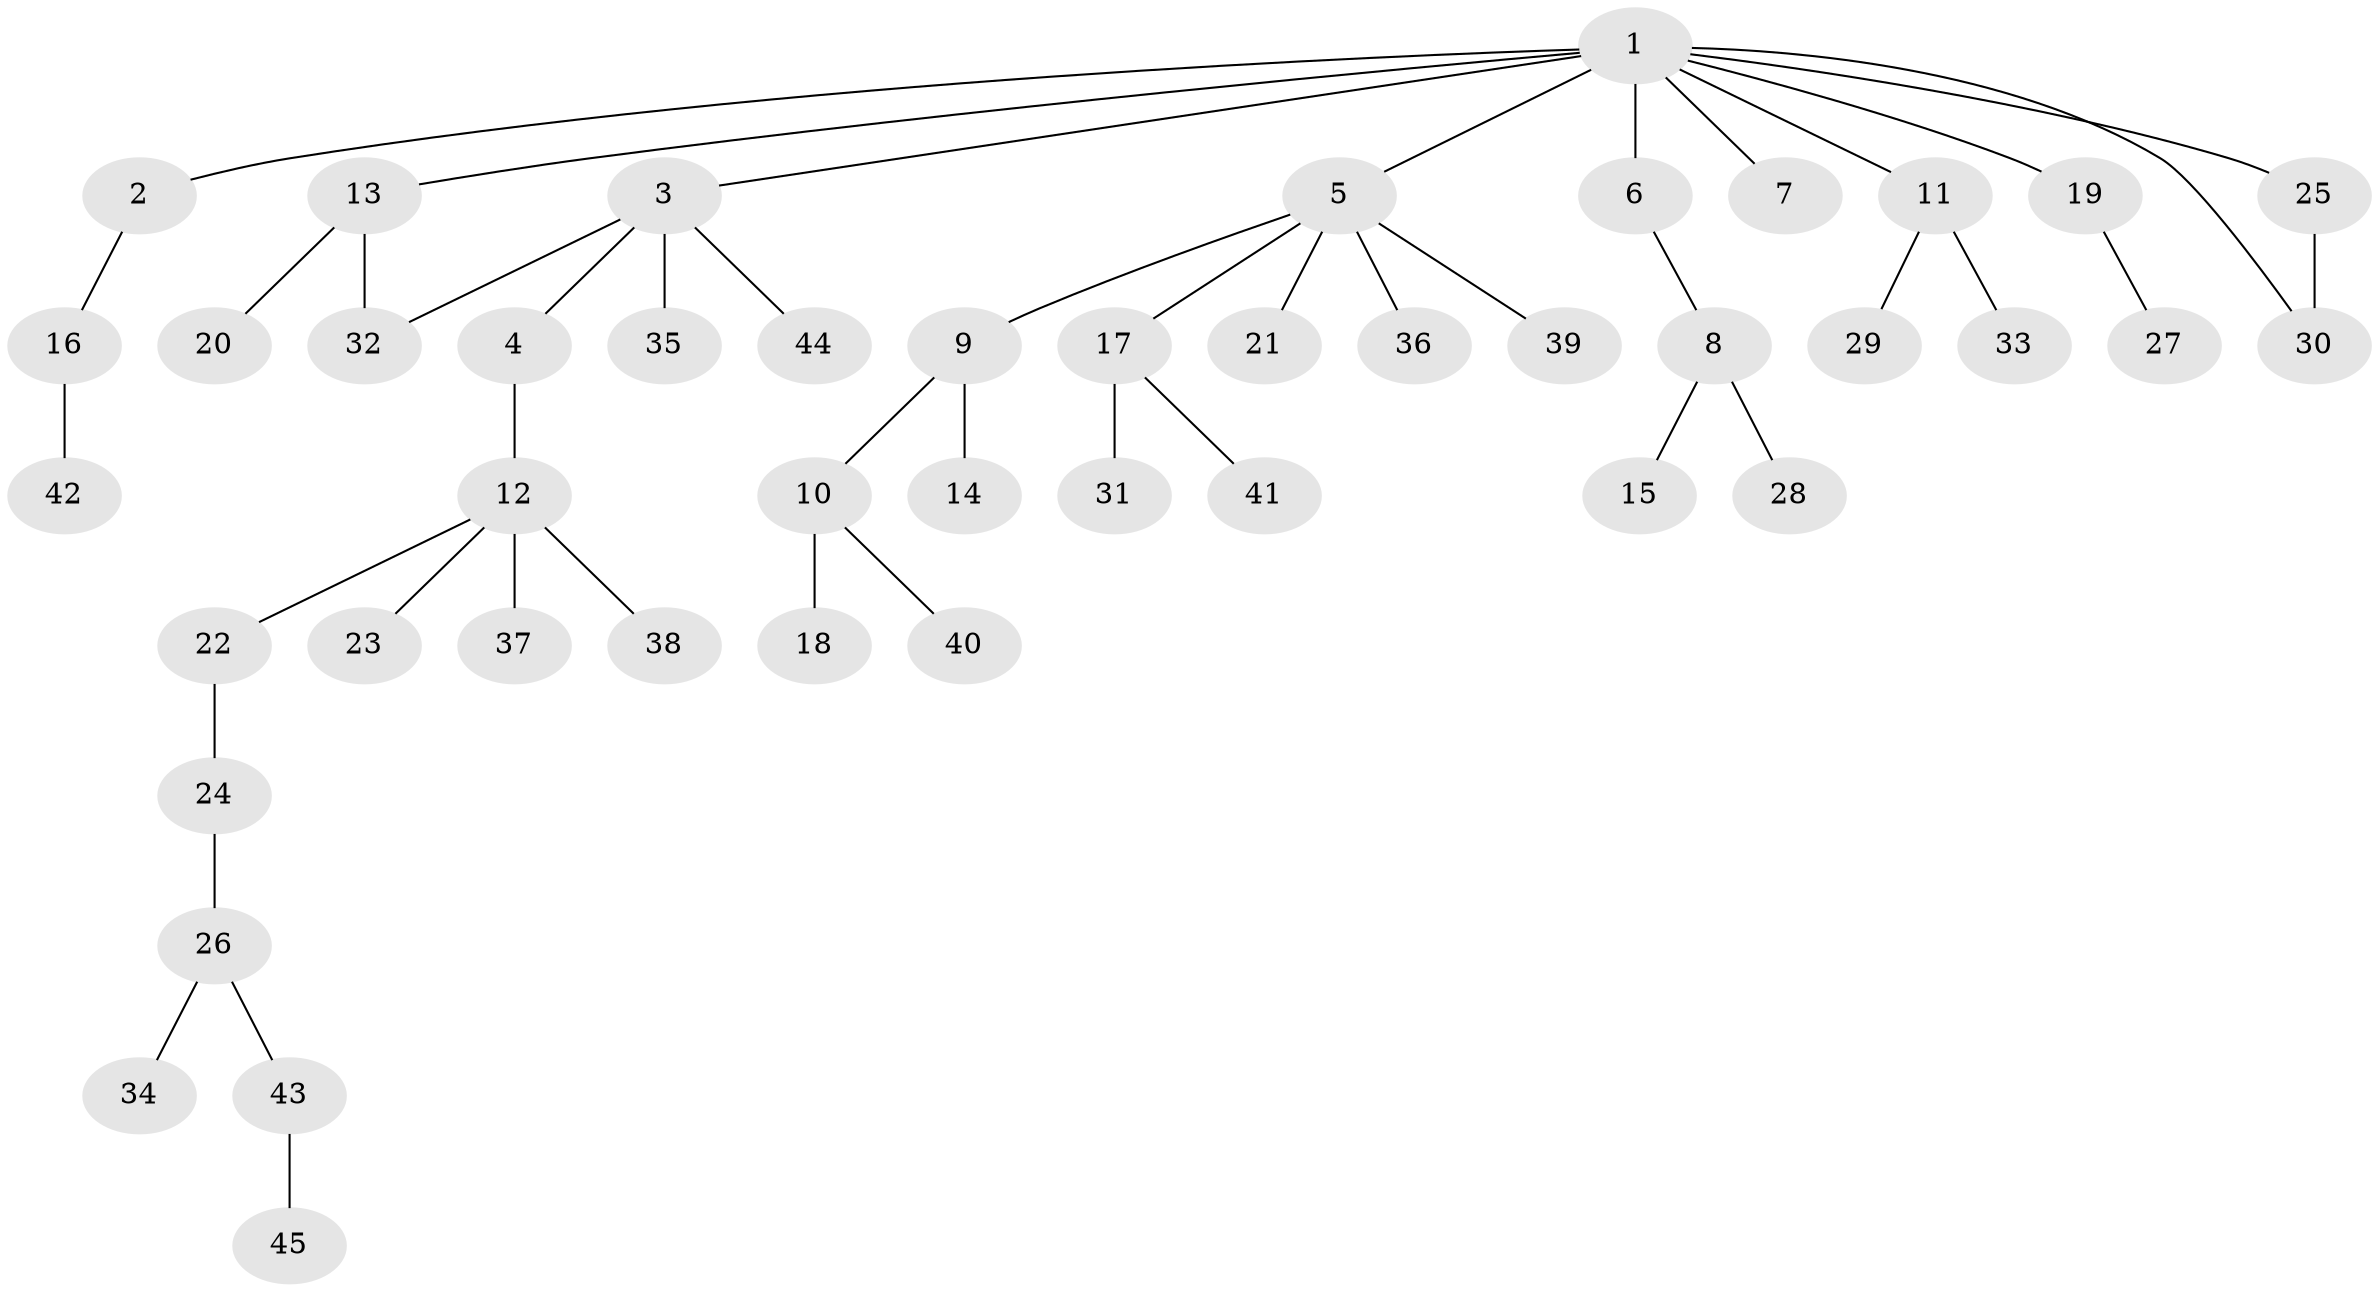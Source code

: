 // original degree distribution, {12: 0.013888888888888888, 2: 0.16666666666666666, 6: 0.027777777777777776, 3: 0.08333333333333333, 7: 0.013888888888888888, 1: 0.5833333333333334, 5: 0.013888888888888888, 4: 0.09722222222222222}
// Generated by graph-tools (version 1.1) at 2025/50/03/04/25 22:50:20]
// undirected, 45 vertices, 46 edges
graph export_dot {
  node [color=gray90,style=filled];
  1;
  2;
  3;
  4;
  5;
  6;
  7;
  8;
  9;
  10;
  11;
  12;
  13;
  14;
  15;
  16;
  17;
  18;
  19;
  20;
  21;
  22;
  23;
  24;
  25;
  26;
  27;
  28;
  29;
  30;
  31;
  32;
  33;
  34;
  35;
  36;
  37;
  38;
  39;
  40;
  41;
  42;
  43;
  44;
  45;
  1 -- 2 [weight=1.0];
  1 -- 3 [weight=1.0];
  1 -- 5 [weight=1.0];
  1 -- 6 [weight=2.0];
  1 -- 7 [weight=1.0];
  1 -- 11 [weight=1.0];
  1 -- 13 [weight=1.0];
  1 -- 19 [weight=1.0];
  1 -- 25 [weight=1.0];
  1 -- 30 [weight=1.0];
  2 -- 16 [weight=1.0];
  3 -- 4 [weight=1.0];
  3 -- 32 [weight=1.0];
  3 -- 35 [weight=1.0];
  3 -- 44 [weight=1.0];
  4 -- 12 [weight=1.0];
  5 -- 9 [weight=1.0];
  5 -- 17 [weight=1.0];
  5 -- 21 [weight=1.0];
  5 -- 36 [weight=1.0];
  5 -- 39 [weight=1.0];
  6 -- 8 [weight=2.0];
  8 -- 15 [weight=1.0];
  8 -- 28 [weight=1.0];
  9 -- 10 [weight=1.0];
  9 -- 14 [weight=1.0];
  10 -- 18 [weight=1.0];
  10 -- 40 [weight=1.0];
  11 -- 29 [weight=1.0];
  11 -- 33 [weight=1.0];
  12 -- 22 [weight=1.0];
  12 -- 23 [weight=1.0];
  12 -- 37 [weight=1.0];
  12 -- 38 [weight=1.0];
  13 -- 20 [weight=1.0];
  13 -- 32 [weight=1.0];
  16 -- 42 [weight=1.0];
  17 -- 31 [weight=1.0];
  17 -- 41 [weight=1.0];
  19 -- 27 [weight=1.0];
  22 -- 24 [weight=1.0];
  24 -- 26 [weight=1.0];
  25 -- 30 [weight=2.0];
  26 -- 34 [weight=1.0];
  26 -- 43 [weight=1.0];
  43 -- 45 [weight=1.0];
}
